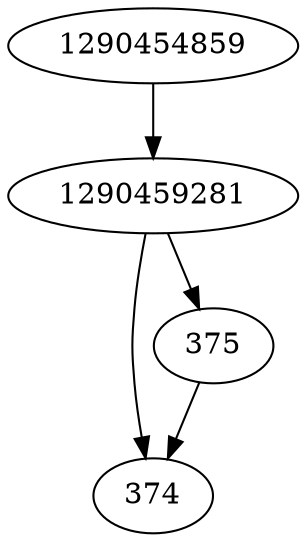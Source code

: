 strict digraph  {
1290459281;
1290454859;
374;
375;
1290459281 -> 374;
1290459281 -> 375;
1290454859 -> 1290459281;
375 -> 374;
}
